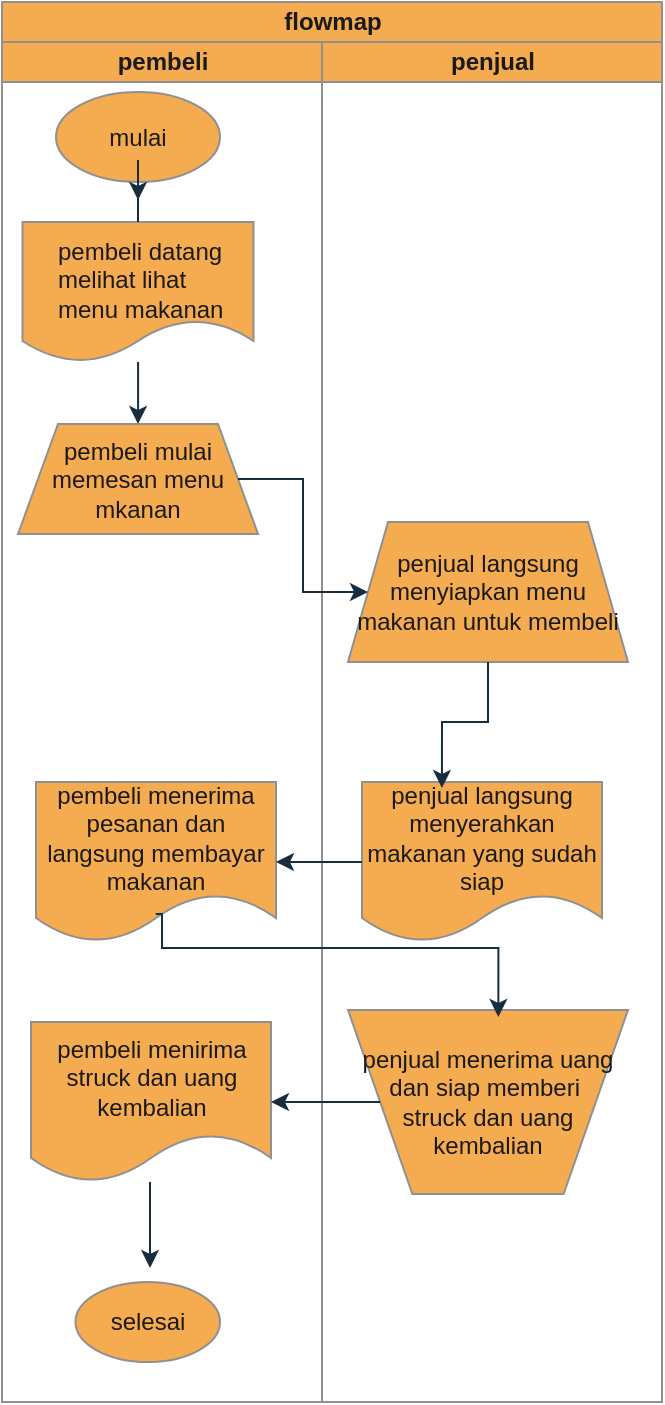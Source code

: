 <mxfile version="24.7.6">
  <diagram name="Page-1" id="qJzoyfeUjVmAaT7MVW6D">
    <mxGraphModel dx="658" dy="408" grid="1" gridSize="10" guides="1" tooltips="1" connect="1" arrows="1" fold="1" page="1" pageScale="1" pageWidth="850" pageHeight="1100" math="0" shadow="0">
      <root>
        <mxCell id="0" />
        <mxCell id="1" parent="0" />
        <mxCell id="MDpZfFfzFemlYGpZkvgL-1" value="flowmap" style="swimlane;childLayout=stackLayout;resizeParent=1;resizeParentMax=0;startSize=20;html=1;labelBackgroundColor=none;fillColor=#F5AB50;strokeColor=#909090;fontColor=#1A1A1A;" vertex="1" parent="1">
          <mxGeometry x="230.0" y="47" width="330" height="700" as="geometry" />
        </mxCell>
        <mxCell id="MDpZfFfzFemlYGpZkvgL-2" value="pembeli" style="swimlane;startSize=20;html=1;labelBackgroundColor=none;fillColor=#F5AB50;strokeColor=#909090;fontColor=#1A1A1A;" vertex="1" parent="MDpZfFfzFemlYGpZkvgL-1">
          <mxGeometry y="20" width="160" height="680" as="geometry" />
        </mxCell>
        <mxCell id="MDpZfFfzFemlYGpZkvgL-5" value="mulai" style="ellipse;whiteSpace=wrap;html=1;labelBackgroundColor=none;fillColor=#F5AB50;strokeColor=#909090;fontColor=#1A1A1A;" vertex="1" parent="MDpZfFfzFemlYGpZkvgL-2">
          <mxGeometry x="27" y="25" width="82" height="45" as="geometry" />
        </mxCell>
        <mxCell id="MDpZfFfzFemlYGpZkvgL-19" value="pembeli menerima pesanan dan langsung membayar makanan" style="shape=document;whiteSpace=wrap;html=1;boundedLbl=1;labelBackgroundColor=none;fillColor=#F5AB50;strokeColor=#909090;fontColor=#1A1A1A;" vertex="1" parent="MDpZfFfzFemlYGpZkvgL-2">
          <mxGeometry x="17.0" y="370" width="120" height="80" as="geometry" />
        </mxCell>
        <mxCell id="MDpZfFfzFemlYGpZkvgL-28" value="" style="edgeStyle=orthogonalEdgeStyle;rounded=0;orthogonalLoop=1;jettySize=auto;html=1;labelBackgroundColor=none;strokeColor=#182E3E;fontColor=default;" edge="1" parent="MDpZfFfzFemlYGpZkvgL-2" source="MDpZfFfzFemlYGpZkvgL-20" target="MDpZfFfzFemlYGpZkvgL-27">
          <mxGeometry relative="1" as="geometry" />
        </mxCell>
        <mxCell id="MDpZfFfzFemlYGpZkvgL-20" value="" style="shape=document;whiteSpace=wrap;html=1;boundedLbl=1;labelBackgroundColor=none;fillColor=#F5AB50;strokeColor=#909090;fontColor=#1A1A1A;" vertex="1" parent="MDpZfFfzFemlYGpZkvgL-2">
          <mxGeometry x="10.25" y="90" width="115.5" height="70" as="geometry" />
        </mxCell>
        <mxCell id="MDpZfFfzFemlYGpZkvgL-7" value="&lt;p class=&quot;MsoNormal&quot;&gt;pembeli datang melihat lihat menu makanan&lt;/p&gt;" style="text;whiteSpace=wrap;html=1;strokeWidth=1;labelBackgroundColor=none;fontColor=#1A1A1A;" vertex="1" parent="MDpZfFfzFemlYGpZkvgL-2">
          <mxGeometry x="26.0" y="79" width="90" height="50" as="geometry" />
        </mxCell>
        <mxCell id="MDpZfFfzFemlYGpZkvgL-16" style="edgeStyle=orthogonalEdgeStyle;rounded=0;orthogonalLoop=1;jettySize=auto;html=1;entryX=0.467;entryY=0;entryDx=0;entryDy=0;entryPerimeter=0;labelBackgroundColor=none;strokeColor=#182E3E;fontColor=default;" edge="1" parent="MDpZfFfzFemlYGpZkvgL-2" source="MDpZfFfzFemlYGpZkvgL-5" target="MDpZfFfzFemlYGpZkvgL-7">
          <mxGeometry relative="1" as="geometry" />
        </mxCell>
        <mxCell id="MDpZfFfzFemlYGpZkvgL-21" style="edgeStyle=orthogonalEdgeStyle;rounded=0;orthogonalLoop=1;jettySize=auto;html=1;exitX=0.5;exitY=1;exitDx=0;exitDy=0;labelBackgroundColor=none;strokeColor=#182E3E;fontColor=default;" edge="1" parent="MDpZfFfzFemlYGpZkvgL-2" source="MDpZfFfzFemlYGpZkvgL-7" target="MDpZfFfzFemlYGpZkvgL-7">
          <mxGeometry relative="1" as="geometry" />
        </mxCell>
        <mxCell id="MDpZfFfzFemlYGpZkvgL-39" style="edgeStyle=orthogonalEdgeStyle;rounded=0;orthogonalLoop=1;jettySize=auto;html=1;labelBackgroundColor=none;strokeColor=#182E3E;fontColor=default;" edge="1" parent="MDpZfFfzFemlYGpZkvgL-2" source="MDpZfFfzFemlYGpZkvgL-24">
          <mxGeometry relative="1" as="geometry">
            <mxPoint x="74.0" y="613" as="targetPoint" />
          </mxGeometry>
        </mxCell>
        <mxCell id="MDpZfFfzFemlYGpZkvgL-24" value="pembeli menirima struck dan uang kembalian" style="shape=document;whiteSpace=wrap;html=1;boundedLbl=1;labelBackgroundColor=none;fillColor=#F5AB50;strokeColor=#909090;fontColor=#1A1A1A;" vertex="1" parent="MDpZfFfzFemlYGpZkvgL-2">
          <mxGeometry x="14.5" y="490" width="120" height="80" as="geometry" />
        </mxCell>
        <mxCell id="MDpZfFfzFemlYGpZkvgL-25" value="selesai" style="ellipse;whiteSpace=wrap;html=1;labelBackgroundColor=none;fillColor=#F5AB50;strokeColor=#909090;fontColor=#1A1A1A;" vertex="1" parent="MDpZfFfzFemlYGpZkvgL-2">
          <mxGeometry x="36.75" y="620" width="72.25" height="40" as="geometry" />
        </mxCell>
        <mxCell id="MDpZfFfzFemlYGpZkvgL-27" value="pembeli mulai memesan menu mkanan" style="shape=trapezoid;perimeter=trapezoidPerimeter;whiteSpace=wrap;html=1;fixedSize=1;labelBackgroundColor=none;fillColor=#F5AB50;strokeColor=#909090;fontColor=#1A1A1A;" vertex="1" parent="MDpZfFfzFemlYGpZkvgL-2">
          <mxGeometry x="8" y="191" width="120" height="55" as="geometry" />
        </mxCell>
        <mxCell id="MDpZfFfzFemlYGpZkvgL-3" value="penjual" style="swimlane;startSize=20;html=1;labelBackgroundColor=none;fillColor=#F5AB50;strokeColor=#909090;fontColor=#1A1A1A;" vertex="1" parent="MDpZfFfzFemlYGpZkvgL-1">
          <mxGeometry x="160" y="20" width="170" height="680" as="geometry" />
        </mxCell>
        <mxCell id="MDpZfFfzFemlYGpZkvgL-14" value="penjual langsung menyerahkan makanan yang sudah siap" style="shape=document;whiteSpace=wrap;html=1;boundedLbl=1;labelBackgroundColor=none;fillColor=#F5AB50;strokeColor=#909090;fontColor=#1A1A1A;" vertex="1" parent="MDpZfFfzFemlYGpZkvgL-3">
          <mxGeometry x="20.0" y="370" width="120" height="80" as="geometry" />
        </mxCell>
        <mxCell id="MDpZfFfzFemlYGpZkvgL-15" value="penjual langsung menyiapkan menu makanan untuk membeli" style="shape=trapezoid;perimeter=trapezoidPerimeter;whiteSpace=wrap;html=1;fixedSize=1;rotation=0;labelBackgroundColor=none;fillColor=#F5AB50;strokeColor=#909090;fontColor=#1A1A1A;" vertex="1" parent="MDpZfFfzFemlYGpZkvgL-3">
          <mxGeometry x="13" y="240" width="140" height="70" as="geometry" />
        </mxCell>
        <mxCell id="MDpZfFfzFemlYGpZkvgL-34" style="edgeStyle=orthogonalEdgeStyle;rounded=0;orthogonalLoop=1;jettySize=auto;html=1;entryX=0.333;entryY=0.037;entryDx=0;entryDy=0;entryPerimeter=0;labelBackgroundColor=none;strokeColor=#182E3E;fontColor=default;" edge="1" parent="MDpZfFfzFemlYGpZkvgL-3" source="MDpZfFfzFemlYGpZkvgL-15" target="MDpZfFfzFemlYGpZkvgL-14">
          <mxGeometry relative="1" as="geometry" />
        </mxCell>
        <mxCell id="MDpZfFfzFemlYGpZkvgL-23" value="penjual menerima uang dan siap memberi&amp;nbsp;&lt;div&gt;struck dan uang kembalian&lt;/div&gt;" style="verticalLabelPosition=middle;verticalAlign=middle;html=1;shape=trapezoid;perimeter=trapezoidPerimeter;whiteSpace=wrap;size=0.23;arcSize=10;flipV=1;labelPosition=center;align=center;labelBackgroundColor=none;fillColor=#F5AB50;strokeColor=#909090;fontColor=#1A1A1A;" vertex="1" parent="MDpZfFfzFemlYGpZkvgL-3">
          <mxGeometry x="13.0" y="484" width="140" height="92" as="geometry" />
        </mxCell>
        <mxCell id="MDpZfFfzFemlYGpZkvgL-33" style="edgeStyle=orthogonalEdgeStyle;rounded=0;orthogonalLoop=1;jettySize=auto;html=1;labelBackgroundColor=none;strokeColor=#182E3E;fontColor=default;" edge="1" parent="MDpZfFfzFemlYGpZkvgL-1" source="MDpZfFfzFemlYGpZkvgL-27" target="MDpZfFfzFemlYGpZkvgL-15">
          <mxGeometry relative="1" as="geometry" />
        </mxCell>
        <mxCell id="MDpZfFfzFemlYGpZkvgL-35" style="edgeStyle=orthogonalEdgeStyle;rounded=0;orthogonalLoop=1;jettySize=auto;html=1;labelBackgroundColor=none;strokeColor=#182E3E;fontColor=default;" edge="1" parent="MDpZfFfzFemlYGpZkvgL-1" source="MDpZfFfzFemlYGpZkvgL-14" target="MDpZfFfzFemlYGpZkvgL-19">
          <mxGeometry relative="1" as="geometry" />
        </mxCell>
        <mxCell id="MDpZfFfzFemlYGpZkvgL-36" style="edgeStyle=orthogonalEdgeStyle;rounded=0;orthogonalLoop=1;jettySize=auto;html=1;entryX=0.537;entryY=0.962;entryDx=0;entryDy=0;entryPerimeter=0;exitX=0.499;exitY=0.825;exitDx=0;exitDy=0;exitPerimeter=0;labelBackgroundColor=none;strokeColor=#182E3E;fontColor=default;" edge="1" parent="MDpZfFfzFemlYGpZkvgL-1" source="MDpZfFfzFemlYGpZkvgL-19" target="MDpZfFfzFemlYGpZkvgL-23">
          <mxGeometry relative="1" as="geometry">
            <mxPoint x="80.0" y="463" as="sourcePoint" />
            <Array as="points">
              <mxPoint x="80.0" y="456" />
              <mxPoint x="80.0" y="473" />
              <mxPoint x="249.0" y="473" />
            </Array>
          </mxGeometry>
        </mxCell>
        <mxCell id="MDpZfFfzFemlYGpZkvgL-37" style="edgeStyle=orthogonalEdgeStyle;rounded=0;orthogonalLoop=1;jettySize=auto;html=1;labelBackgroundColor=none;strokeColor=#182E3E;fontColor=default;" edge="1" parent="MDpZfFfzFemlYGpZkvgL-1" source="MDpZfFfzFemlYGpZkvgL-23" target="MDpZfFfzFemlYGpZkvgL-24">
          <mxGeometry relative="1" as="geometry" />
        </mxCell>
      </root>
    </mxGraphModel>
  </diagram>
</mxfile>
